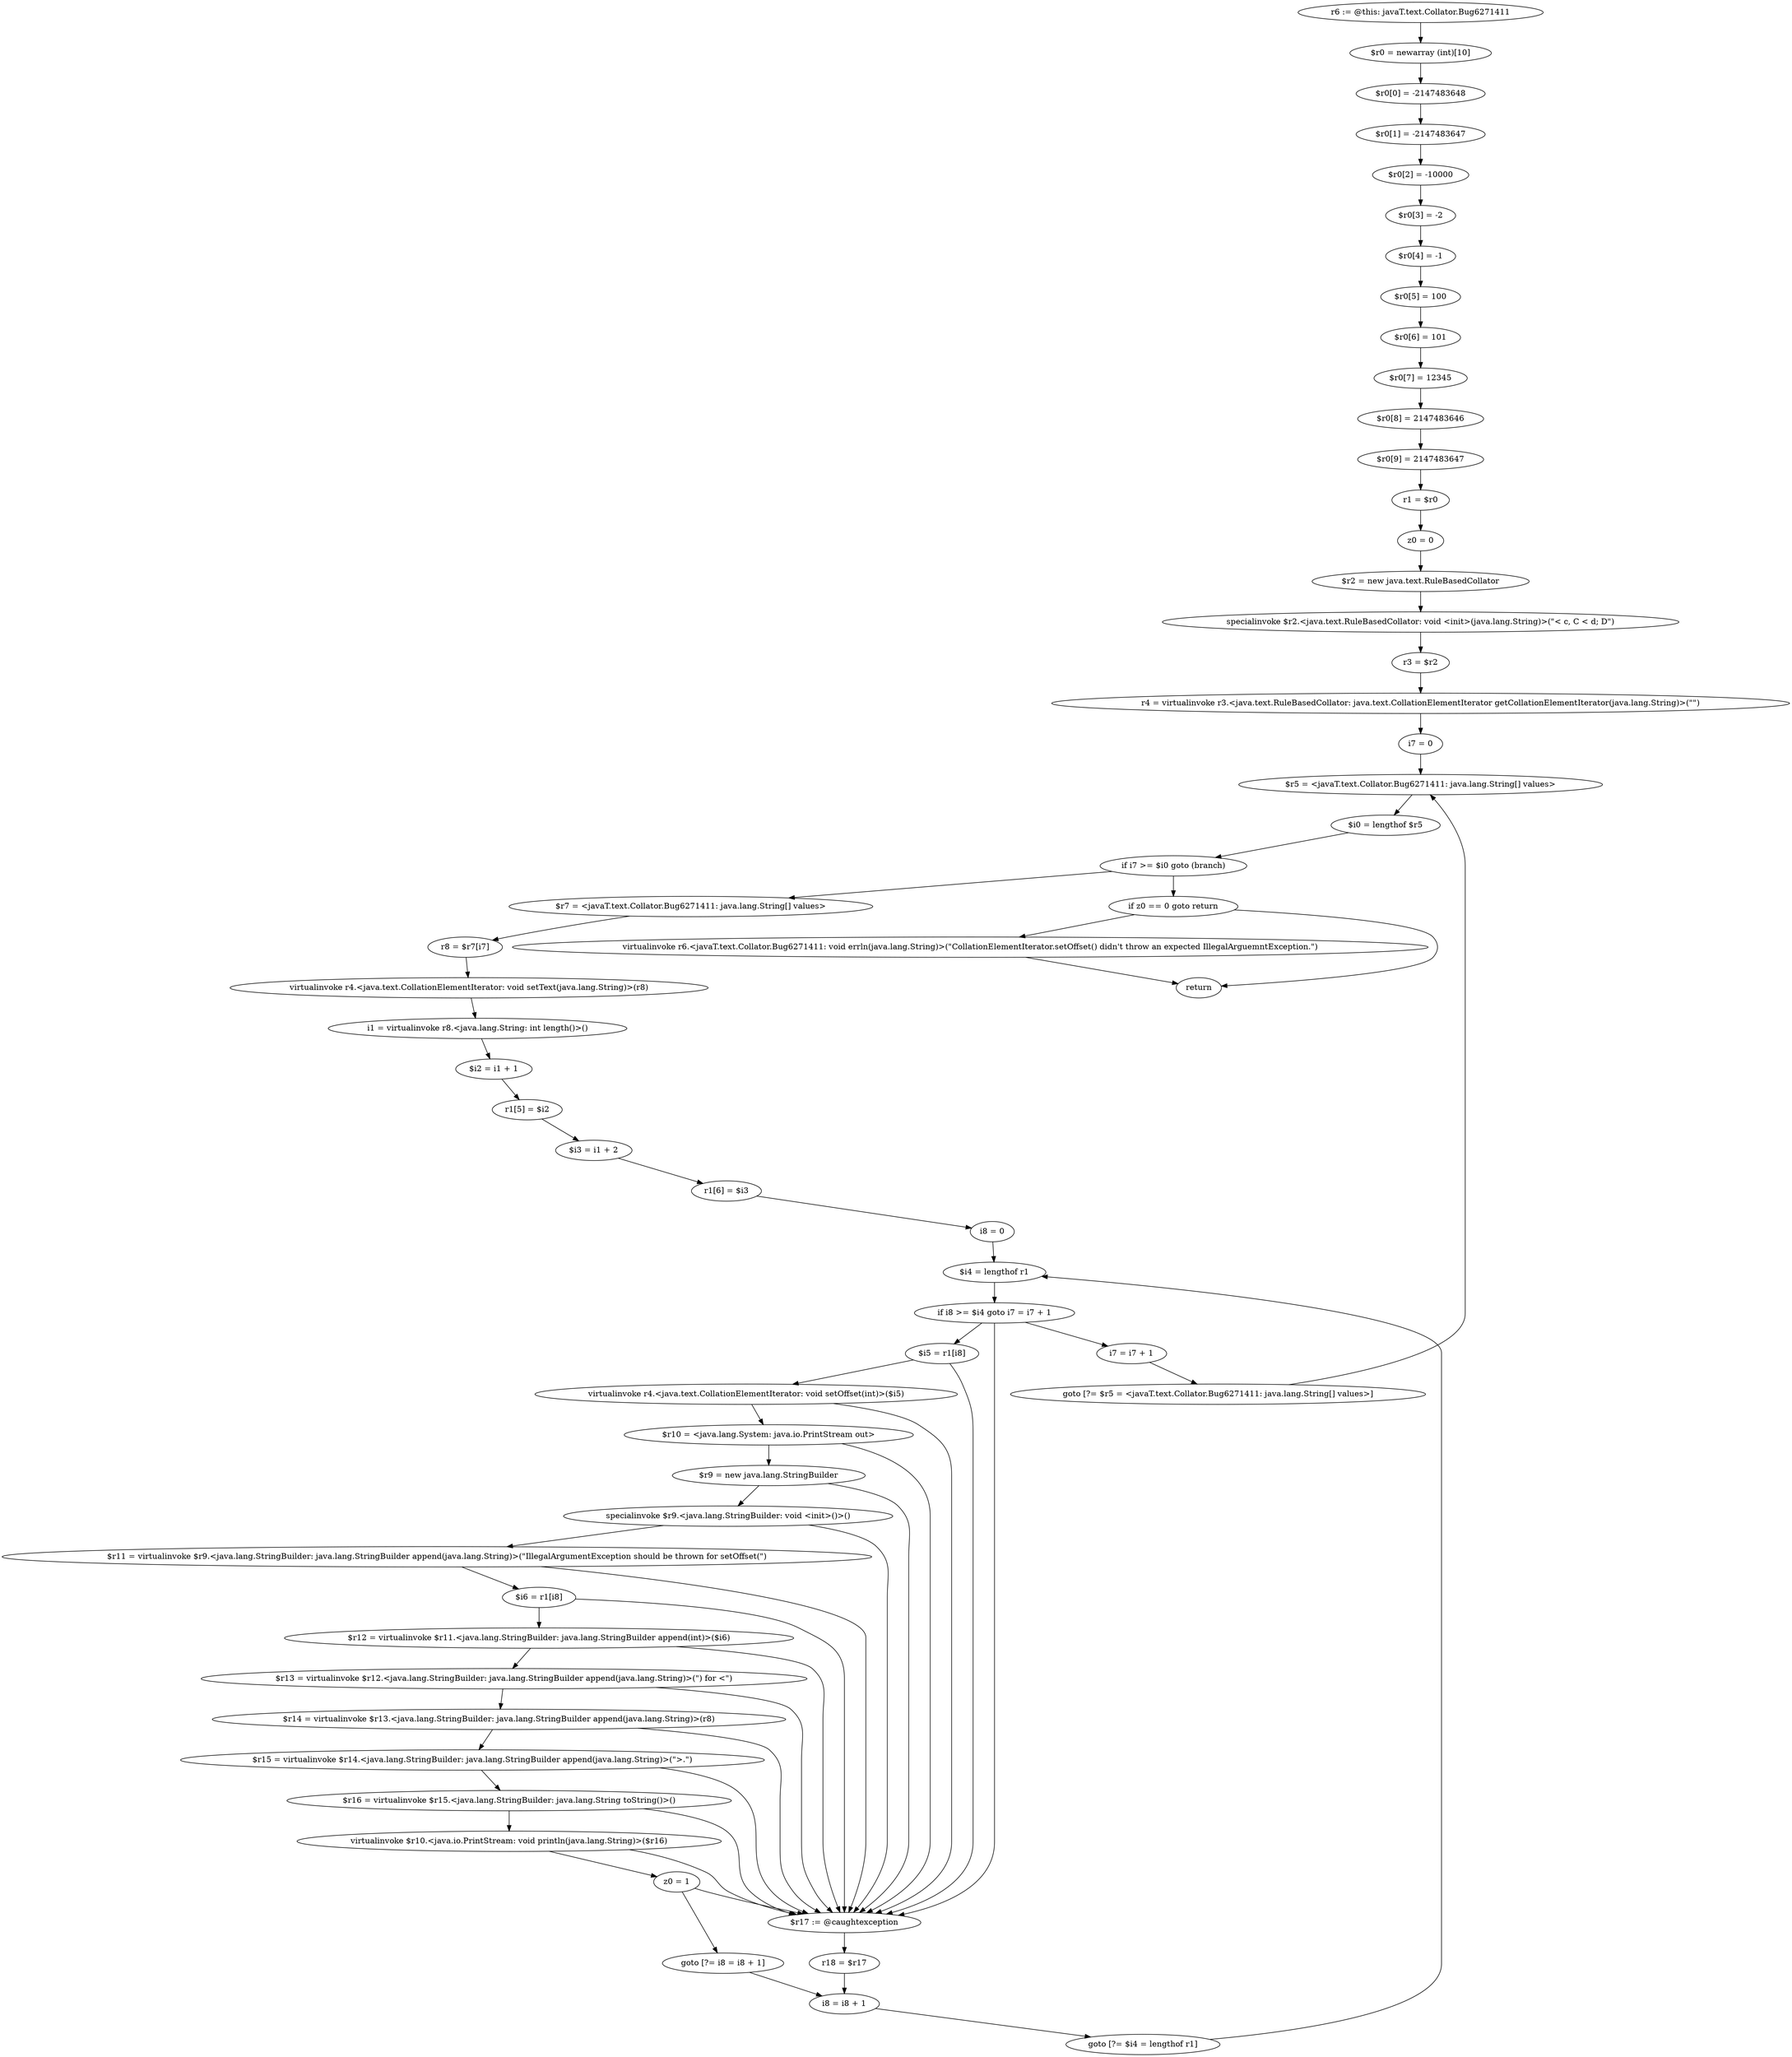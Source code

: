 digraph "unitGraph" {
    "r6 := @this: javaT.text.Collator.Bug6271411"
    "$r0 = newarray (int)[10]"
    "$r0[0] = -2147483648"
    "$r0[1] = -2147483647"
    "$r0[2] = -10000"
    "$r0[3] = -2"
    "$r0[4] = -1"
    "$r0[5] = 100"
    "$r0[6] = 101"
    "$r0[7] = 12345"
    "$r0[8] = 2147483646"
    "$r0[9] = 2147483647"
    "r1 = $r0"
    "z0 = 0"
    "$r2 = new java.text.RuleBasedCollator"
    "specialinvoke $r2.<java.text.RuleBasedCollator: void <init>(java.lang.String)>(\"< c, C < d; D\")"
    "r3 = $r2"
    "r4 = virtualinvoke r3.<java.text.RuleBasedCollator: java.text.CollationElementIterator getCollationElementIterator(java.lang.String)>(\"\")"
    "i7 = 0"
    "$r5 = <javaT.text.Collator.Bug6271411: java.lang.String[] values>"
    "$i0 = lengthof $r5"
    "if i7 >= $i0 goto (branch)"
    "$r7 = <javaT.text.Collator.Bug6271411: java.lang.String[] values>"
    "r8 = $r7[i7]"
    "virtualinvoke r4.<java.text.CollationElementIterator: void setText(java.lang.String)>(r8)"
    "i1 = virtualinvoke r8.<java.lang.String: int length()>()"
    "$i2 = i1 + 1"
    "r1[5] = $i2"
    "$i3 = i1 + 2"
    "r1[6] = $i3"
    "i8 = 0"
    "$i4 = lengthof r1"
    "if i8 >= $i4 goto i7 = i7 + 1"
    "$i5 = r1[i8]"
    "virtualinvoke r4.<java.text.CollationElementIterator: void setOffset(int)>($i5)"
    "$r10 = <java.lang.System: java.io.PrintStream out>"
    "$r9 = new java.lang.StringBuilder"
    "specialinvoke $r9.<java.lang.StringBuilder: void <init>()>()"
    "$r11 = virtualinvoke $r9.<java.lang.StringBuilder: java.lang.StringBuilder append(java.lang.String)>(\"IllegalArgumentException should be thrown for setOffset(\")"
    "$i6 = r1[i8]"
    "$r12 = virtualinvoke $r11.<java.lang.StringBuilder: java.lang.StringBuilder append(int)>($i6)"
    "$r13 = virtualinvoke $r12.<java.lang.StringBuilder: java.lang.StringBuilder append(java.lang.String)>(\") for <\")"
    "$r14 = virtualinvoke $r13.<java.lang.StringBuilder: java.lang.StringBuilder append(java.lang.String)>(r8)"
    "$r15 = virtualinvoke $r14.<java.lang.StringBuilder: java.lang.StringBuilder append(java.lang.String)>(\">.\")"
    "$r16 = virtualinvoke $r15.<java.lang.StringBuilder: java.lang.String toString()>()"
    "virtualinvoke $r10.<java.io.PrintStream: void println(java.lang.String)>($r16)"
    "z0 = 1"
    "goto [?= i8 = i8 + 1]"
    "$r17 := @caughtexception"
    "r18 = $r17"
    "i8 = i8 + 1"
    "goto [?= $i4 = lengthof r1]"
    "i7 = i7 + 1"
    "goto [?= $r5 = <javaT.text.Collator.Bug6271411: java.lang.String[] values>]"
    "if z0 == 0 goto return"
    "virtualinvoke r6.<javaT.text.Collator.Bug6271411: void errln(java.lang.String)>(\"CollationElementIterator.setOffset() didn\'t throw an expected IllegalArguemntException.\")"
    "return"
    "r6 := @this: javaT.text.Collator.Bug6271411"->"$r0 = newarray (int)[10]";
    "$r0 = newarray (int)[10]"->"$r0[0] = -2147483648";
    "$r0[0] = -2147483648"->"$r0[1] = -2147483647";
    "$r0[1] = -2147483647"->"$r0[2] = -10000";
    "$r0[2] = -10000"->"$r0[3] = -2";
    "$r0[3] = -2"->"$r0[4] = -1";
    "$r0[4] = -1"->"$r0[5] = 100";
    "$r0[5] = 100"->"$r0[6] = 101";
    "$r0[6] = 101"->"$r0[7] = 12345";
    "$r0[7] = 12345"->"$r0[8] = 2147483646";
    "$r0[8] = 2147483646"->"$r0[9] = 2147483647";
    "$r0[9] = 2147483647"->"r1 = $r0";
    "r1 = $r0"->"z0 = 0";
    "z0 = 0"->"$r2 = new java.text.RuleBasedCollator";
    "$r2 = new java.text.RuleBasedCollator"->"specialinvoke $r2.<java.text.RuleBasedCollator: void <init>(java.lang.String)>(\"< c, C < d; D\")";
    "specialinvoke $r2.<java.text.RuleBasedCollator: void <init>(java.lang.String)>(\"< c, C < d; D\")"->"r3 = $r2";
    "r3 = $r2"->"r4 = virtualinvoke r3.<java.text.RuleBasedCollator: java.text.CollationElementIterator getCollationElementIterator(java.lang.String)>(\"\")";
    "r4 = virtualinvoke r3.<java.text.RuleBasedCollator: java.text.CollationElementIterator getCollationElementIterator(java.lang.String)>(\"\")"->"i7 = 0";
    "i7 = 0"->"$r5 = <javaT.text.Collator.Bug6271411: java.lang.String[] values>";
    "$r5 = <javaT.text.Collator.Bug6271411: java.lang.String[] values>"->"$i0 = lengthof $r5";
    "$i0 = lengthof $r5"->"if i7 >= $i0 goto (branch)";
    "if i7 >= $i0 goto (branch)"->"$r7 = <javaT.text.Collator.Bug6271411: java.lang.String[] values>";
    "if i7 >= $i0 goto (branch)"->"if z0 == 0 goto return";
    "$r7 = <javaT.text.Collator.Bug6271411: java.lang.String[] values>"->"r8 = $r7[i7]";
    "r8 = $r7[i7]"->"virtualinvoke r4.<java.text.CollationElementIterator: void setText(java.lang.String)>(r8)";
    "virtualinvoke r4.<java.text.CollationElementIterator: void setText(java.lang.String)>(r8)"->"i1 = virtualinvoke r8.<java.lang.String: int length()>()";
    "i1 = virtualinvoke r8.<java.lang.String: int length()>()"->"$i2 = i1 + 1";
    "$i2 = i1 + 1"->"r1[5] = $i2";
    "r1[5] = $i2"->"$i3 = i1 + 2";
    "$i3 = i1 + 2"->"r1[6] = $i3";
    "r1[6] = $i3"->"i8 = 0";
    "i8 = 0"->"$i4 = lengthof r1";
    "$i4 = lengthof r1"->"if i8 >= $i4 goto i7 = i7 + 1";
    "if i8 >= $i4 goto i7 = i7 + 1"->"$i5 = r1[i8]";
    "if i8 >= $i4 goto i7 = i7 + 1"->"i7 = i7 + 1";
    "if i8 >= $i4 goto i7 = i7 + 1"->"$r17 := @caughtexception";
    "$i5 = r1[i8]"->"virtualinvoke r4.<java.text.CollationElementIterator: void setOffset(int)>($i5)";
    "$i5 = r1[i8]"->"$r17 := @caughtexception";
    "virtualinvoke r4.<java.text.CollationElementIterator: void setOffset(int)>($i5)"->"$r10 = <java.lang.System: java.io.PrintStream out>";
    "virtualinvoke r4.<java.text.CollationElementIterator: void setOffset(int)>($i5)"->"$r17 := @caughtexception";
    "$r10 = <java.lang.System: java.io.PrintStream out>"->"$r9 = new java.lang.StringBuilder";
    "$r10 = <java.lang.System: java.io.PrintStream out>"->"$r17 := @caughtexception";
    "$r9 = new java.lang.StringBuilder"->"specialinvoke $r9.<java.lang.StringBuilder: void <init>()>()";
    "$r9 = new java.lang.StringBuilder"->"$r17 := @caughtexception";
    "specialinvoke $r9.<java.lang.StringBuilder: void <init>()>()"->"$r11 = virtualinvoke $r9.<java.lang.StringBuilder: java.lang.StringBuilder append(java.lang.String)>(\"IllegalArgumentException should be thrown for setOffset(\")";
    "specialinvoke $r9.<java.lang.StringBuilder: void <init>()>()"->"$r17 := @caughtexception";
    "$r11 = virtualinvoke $r9.<java.lang.StringBuilder: java.lang.StringBuilder append(java.lang.String)>(\"IllegalArgumentException should be thrown for setOffset(\")"->"$i6 = r1[i8]";
    "$r11 = virtualinvoke $r9.<java.lang.StringBuilder: java.lang.StringBuilder append(java.lang.String)>(\"IllegalArgumentException should be thrown for setOffset(\")"->"$r17 := @caughtexception";
    "$i6 = r1[i8]"->"$r12 = virtualinvoke $r11.<java.lang.StringBuilder: java.lang.StringBuilder append(int)>($i6)";
    "$i6 = r1[i8]"->"$r17 := @caughtexception";
    "$r12 = virtualinvoke $r11.<java.lang.StringBuilder: java.lang.StringBuilder append(int)>($i6)"->"$r13 = virtualinvoke $r12.<java.lang.StringBuilder: java.lang.StringBuilder append(java.lang.String)>(\") for <\")";
    "$r12 = virtualinvoke $r11.<java.lang.StringBuilder: java.lang.StringBuilder append(int)>($i6)"->"$r17 := @caughtexception";
    "$r13 = virtualinvoke $r12.<java.lang.StringBuilder: java.lang.StringBuilder append(java.lang.String)>(\") for <\")"->"$r14 = virtualinvoke $r13.<java.lang.StringBuilder: java.lang.StringBuilder append(java.lang.String)>(r8)";
    "$r13 = virtualinvoke $r12.<java.lang.StringBuilder: java.lang.StringBuilder append(java.lang.String)>(\") for <\")"->"$r17 := @caughtexception";
    "$r14 = virtualinvoke $r13.<java.lang.StringBuilder: java.lang.StringBuilder append(java.lang.String)>(r8)"->"$r15 = virtualinvoke $r14.<java.lang.StringBuilder: java.lang.StringBuilder append(java.lang.String)>(\">.\")";
    "$r14 = virtualinvoke $r13.<java.lang.StringBuilder: java.lang.StringBuilder append(java.lang.String)>(r8)"->"$r17 := @caughtexception";
    "$r15 = virtualinvoke $r14.<java.lang.StringBuilder: java.lang.StringBuilder append(java.lang.String)>(\">.\")"->"$r16 = virtualinvoke $r15.<java.lang.StringBuilder: java.lang.String toString()>()";
    "$r15 = virtualinvoke $r14.<java.lang.StringBuilder: java.lang.StringBuilder append(java.lang.String)>(\">.\")"->"$r17 := @caughtexception";
    "$r16 = virtualinvoke $r15.<java.lang.StringBuilder: java.lang.String toString()>()"->"virtualinvoke $r10.<java.io.PrintStream: void println(java.lang.String)>($r16)";
    "$r16 = virtualinvoke $r15.<java.lang.StringBuilder: java.lang.String toString()>()"->"$r17 := @caughtexception";
    "virtualinvoke $r10.<java.io.PrintStream: void println(java.lang.String)>($r16)"->"z0 = 1";
    "virtualinvoke $r10.<java.io.PrintStream: void println(java.lang.String)>($r16)"->"$r17 := @caughtexception";
    "z0 = 1"->"goto [?= i8 = i8 + 1]";
    "z0 = 1"->"$r17 := @caughtexception";
    "goto [?= i8 = i8 + 1]"->"i8 = i8 + 1";
    "$r17 := @caughtexception"->"r18 = $r17";
    "r18 = $r17"->"i8 = i8 + 1";
    "i8 = i8 + 1"->"goto [?= $i4 = lengthof r1]";
    "goto [?= $i4 = lengthof r1]"->"$i4 = lengthof r1";
    "i7 = i7 + 1"->"goto [?= $r5 = <javaT.text.Collator.Bug6271411: java.lang.String[] values>]";
    "goto [?= $r5 = <javaT.text.Collator.Bug6271411: java.lang.String[] values>]"->"$r5 = <javaT.text.Collator.Bug6271411: java.lang.String[] values>";
    "if z0 == 0 goto return"->"virtualinvoke r6.<javaT.text.Collator.Bug6271411: void errln(java.lang.String)>(\"CollationElementIterator.setOffset() didn\'t throw an expected IllegalArguemntException.\")";
    "if z0 == 0 goto return"->"return";
    "virtualinvoke r6.<javaT.text.Collator.Bug6271411: void errln(java.lang.String)>(\"CollationElementIterator.setOffset() didn\'t throw an expected IllegalArguemntException.\")"->"return";
}
